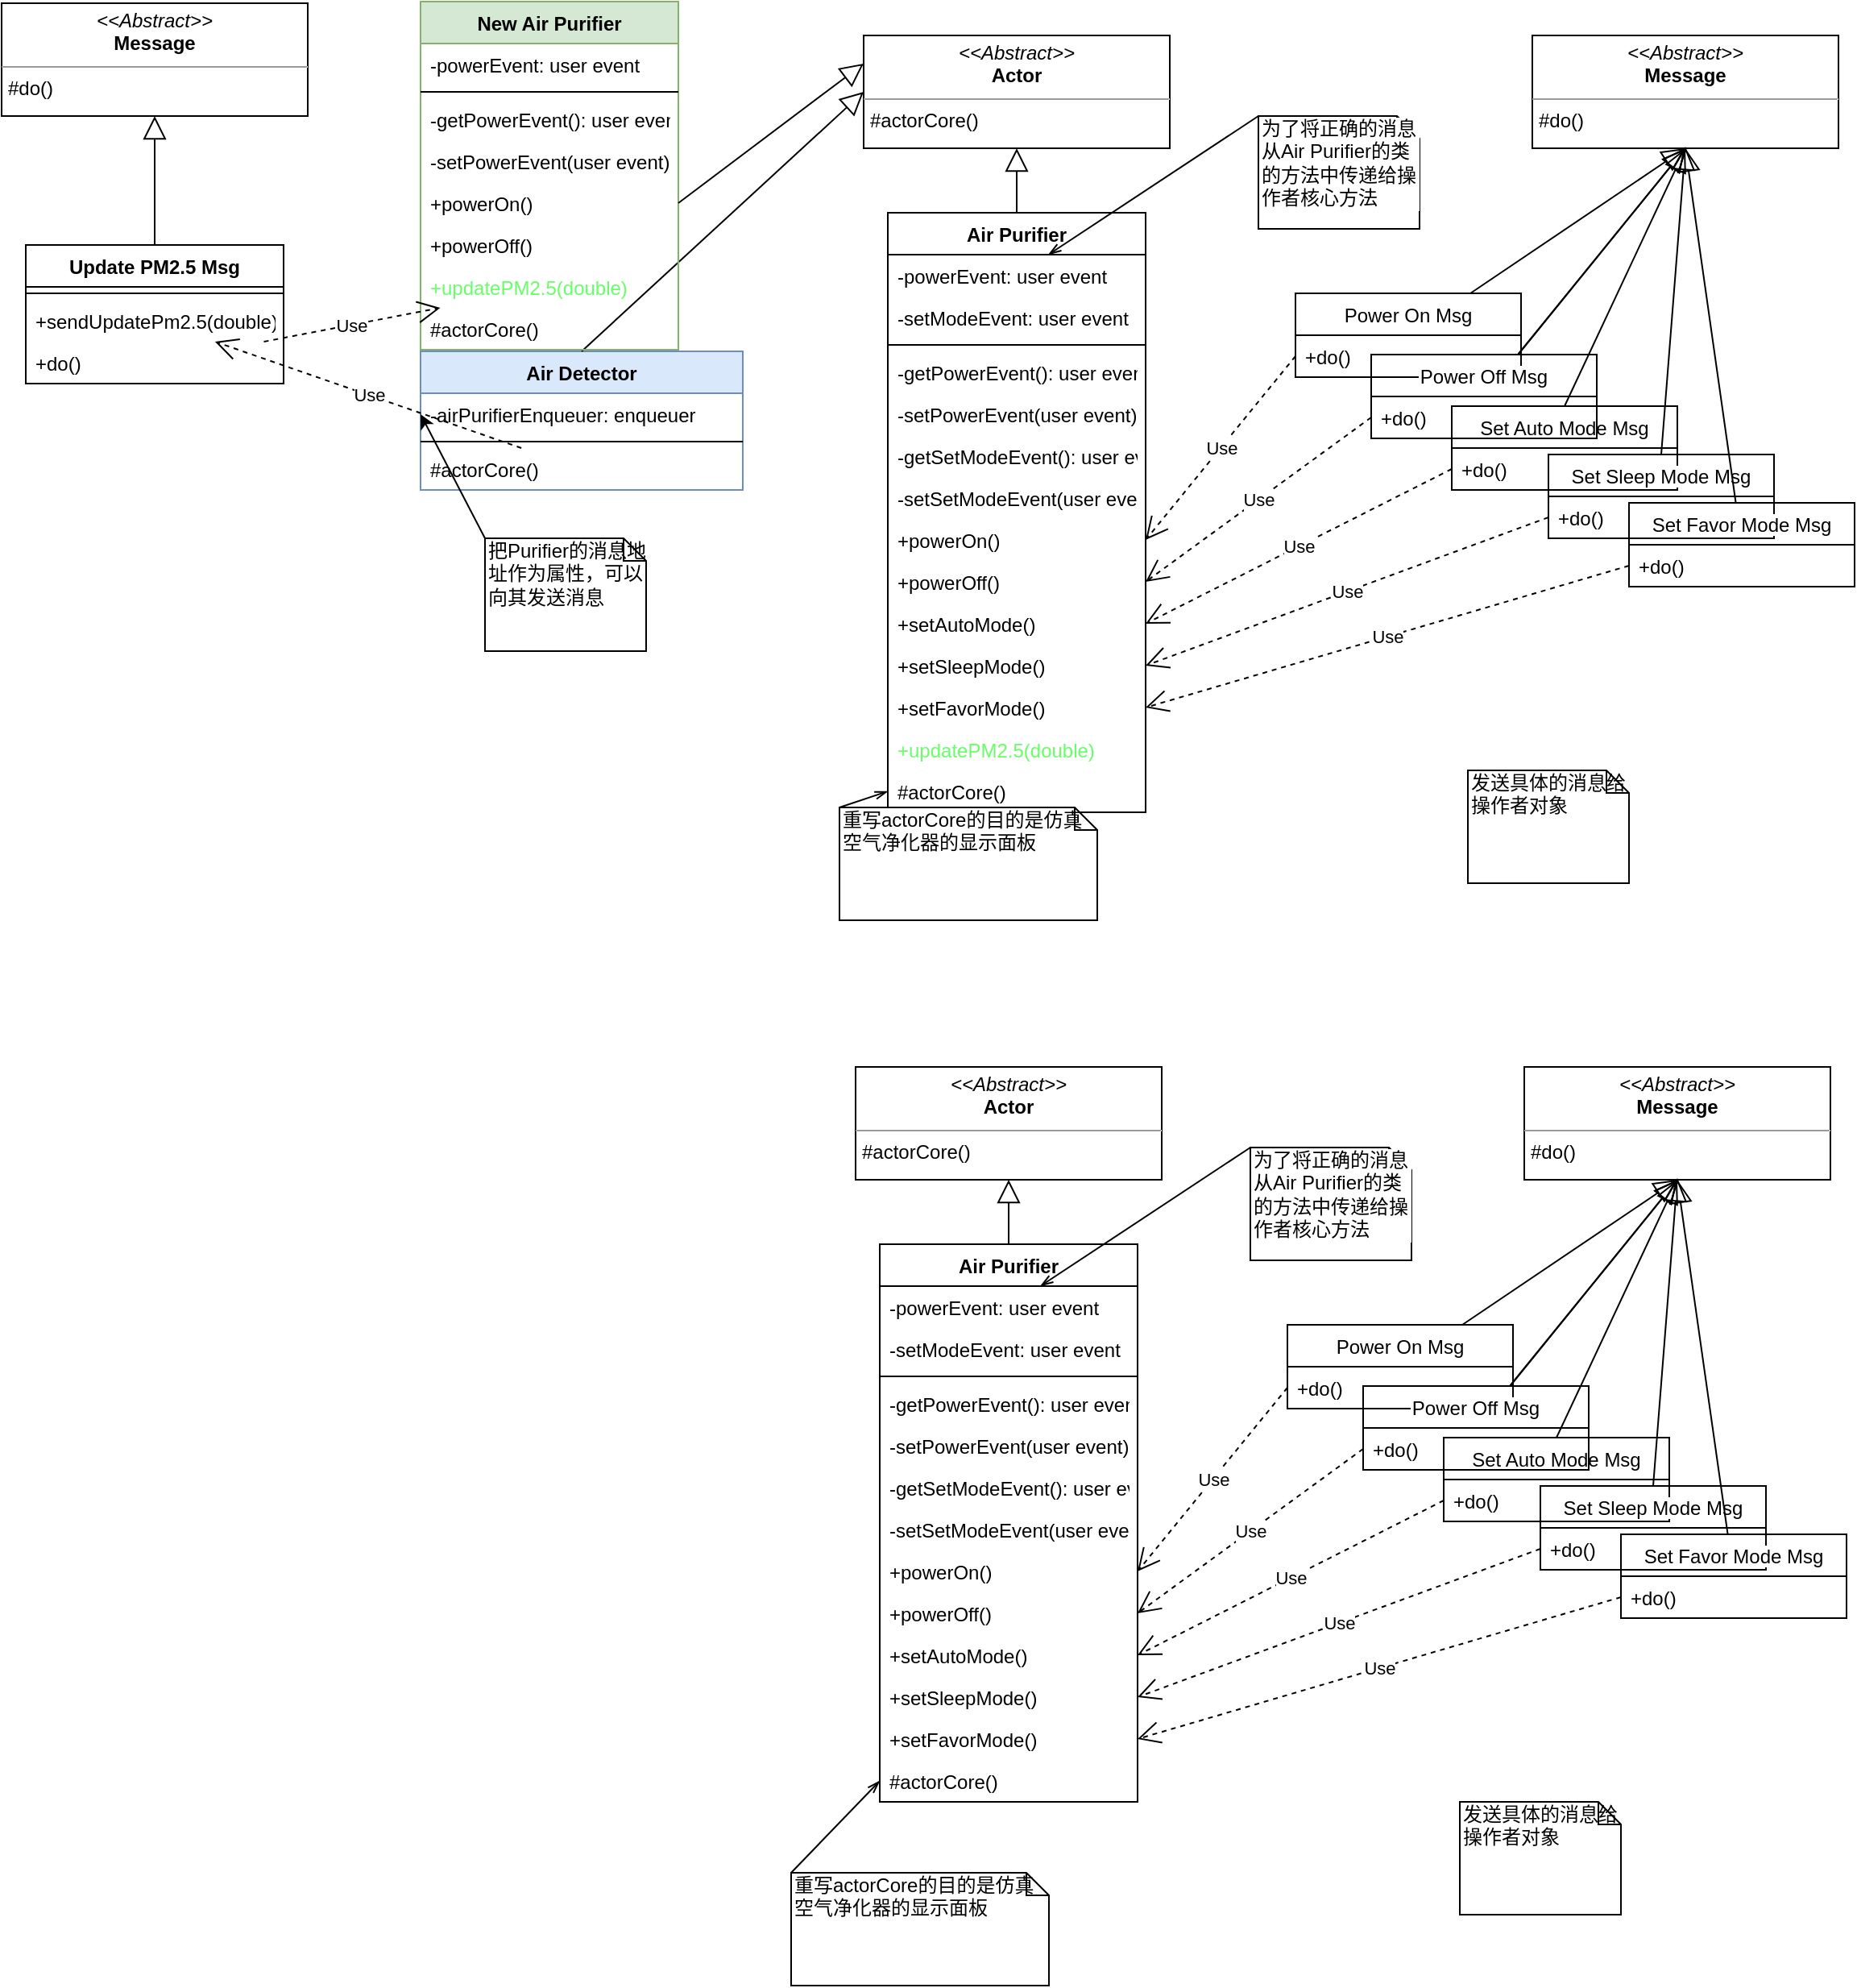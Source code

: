 <mxfile version="12.5.4" type="github">
  <diagram id="C5RBs43oDa-KdzZeNtuy" name="Page-1">
    <mxGraphModel dx="1617" dy="496" grid="1" gridSize="10" guides="1" tooltips="1" connect="1" arrows="1" fold="1" page="1" pageScale="1" pageWidth="827" pageHeight="1169" math="0" shadow="0">
      <root>
        <mxCell id="WIyWlLk6GJQsqaUBKTNV-0"/>
        <mxCell id="WIyWlLk6GJQsqaUBKTNV-1" parent="WIyWlLk6GJQsqaUBKTNV-0"/>
        <mxCell id="om_yYVR5NfVvwRHEm9NU-16" value="Air Purifier" style="swimlane;fontStyle=1;align=center;verticalAlign=top;childLayout=stackLayout;horizontal=1;startSize=26;horizontalStack=0;resizeParent=1;resizeParentMax=0;resizeLast=0;collapsible=1;marginBottom=0;" parent="WIyWlLk6GJQsqaUBKTNV-1" vertex="1">
          <mxGeometry x="90" y="180" width="160" height="372" as="geometry"/>
        </mxCell>
        <mxCell id="om_yYVR5NfVvwRHEm9NU-43" value="-powerEvent: user event" style="text;strokeColor=none;fillColor=none;align=left;verticalAlign=top;spacingLeft=4;spacingRight=4;overflow=hidden;rotatable=0;points=[[0,0.5],[1,0.5]];portConstraint=eastwest;" parent="om_yYVR5NfVvwRHEm9NU-16" vertex="1">
          <mxGeometry y="26" width="160" height="26" as="geometry"/>
        </mxCell>
        <mxCell id="om_yYVR5NfVvwRHEm9NU-44" value="-setModeEvent: user event" style="text;strokeColor=none;fillColor=none;align=left;verticalAlign=top;spacingLeft=4;spacingRight=4;overflow=hidden;rotatable=0;points=[[0,0.5],[1,0.5]];portConstraint=eastwest;" parent="om_yYVR5NfVvwRHEm9NU-16" vertex="1">
          <mxGeometry y="52" width="160" height="26" as="geometry"/>
        </mxCell>
        <mxCell id="om_yYVR5NfVvwRHEm9NU-53" value="" style="line;strokeWidth=1;fillColor=none;align=left;verticalAlign=middle;spacingTop=-1;spacingLeft=3;spacingRight=3;rotatable=0;labelPosition=right;points=[];portConstraint=eastwest;labelBackgroundColor=#ffffff;" parent="om_yYVR5NfVvwRHEm9NU-16" vertex="1">
          <mxGeometry y="78" width="160" height="8" as="geometry"/>
        </mxCell>
        <mxCell id="om_yYVR5NfVvwRHEm9NU-57" value="-getPowerEvent(): user event" style="text;strokeColor=none;fillColor=none;align=left;verticalAlign=top;spacingLeft=4;spacingRight=4;overflow=hidden;rotatable=0;points=[[0,0.5],[1,0.5]];portConstraint=eastwest;labelBackgroundColor=#ffffff;" parent="om_yYVR5NfVvwRHEm9NU-16" vertex="1">
          <mxGeometry y="86" width="160" height="26" as="geometry"/>
        </mxCell>
        <mxCell id="om_yYVR5NfVvwRHEm9NU-58" value="-setPowerEvent(user event)" style="text;strokeColor=none;fillColor=none;align=left;verticalAlign=top;spacingLeft=4;spacingRight=4;overflow=hidden;rotatable=0;points=[[0,0.5],[1,0.5]];portConstraint=eastwest;labelBackgroundColor=#ffffff;" parent="om_yYVR5NfVvwRHEm9NU-16" vertex="1">
          <mxGeometry y="112" width="160" height="26" as="geometry"/>
        </mxCell>
        <mxCell id="om_yYVR5NfVvwRHEm9NU-59" value="-getSetModeEvent(): user event" style="text;strokeColor=none;fillColor=none;align=left;verticalAlign=top;spacingLeft=4;spacingRight=4;overflow=hidden;rotatable=0;points=[[0,0.5],[1,0.5]];portConstraint=eastwest;labelBackgroundColor=#ffffff;" parent="om_yYVR5NfVvwRHEm9NU-16" vertex="1">
          <mxGeometry y="138" width="160" height="26" as="geometry"/>
        </mxCell>
        <mxCell id="om_yYVR5NfVvwRHEm9NU-60" value="-setSetModeEvent(user event)" style="text;strokeColor=none;fillColor=none;align=left;verticalAlign=top;spacingLeft=4;spacingRight=4;overflow=hidden;rotatable=0;points=[[0,0.5],[1,0.5]];portConstraint=eastwest;labelBackgroundColor=#ffffff;" parent="om_yYVR5NfVvwRHEm9NU-16" vertex="1">
          <mxGeometry y="164" width="160" height="26" as="geometry"/>
        </mxCell>
        <mxCell id="om_yYVR5NfVvwRHEm9NU-19" value="+powerOn()" style="text;strokeColor=none;fillColor=none;align=left;verticalAlign=top;spacingLeft=4;spacingRight=4;overflow=hidden;rotatable=0;points=[[0,0.5],[1,0.5]];portConstraint=eastwest;" parent="om_yYVR5NfVvwRHEm9NU-16" vertex="1">
          <mxGeometry y="190" width="160" height="26" as="geometry"/>
        </mxCell>
        <mxCell id="om_yYVR5NfVvwRHEm9NU-21" value="+powerOff()" style="text;strokeColor=none;fillColor=none;align=left;verticalAlign=top;spacingLeft=4;spacingRight=4;overflow=hidden;rotatable=0;points=[[0,0.5],[1,0.5]];portConstraint=eastwest;" parent="om_yYVR5NfVvwRHEm9NU-16" vertex="1">
          <mxGeometry y="216" width="160" height="26" as="geometry"/>
        </mxCell>
        <mxCell id="om_yYVR5NfVvwRHEm9NU-22" value="+setAutoMode()" style="text;strokeColor=none;fillColor=none;align=left;verticalAlign=top;spacingLeft=4;spacingRight=4;overflow=hidden;rotatable=0;points=[[0,0.5],[1,0.5]];portConstraint=eastwest;" parent="om_yYVR5NfVvwRHEm9NU-16" vertex="1">
          <mxGeometry y="242" width="160" height="26" as="geometry"/>
        </mxCell>
        <mxCell id="om_yYVR5NfVvwRHEm9NU-23" value="+setSleepMode()" style="text;strokeColor=none;fillColor=none;align=left;verticalAlign=top;spacingLeft=4;spacingRight=4;overflow=hidden;rotatable=0;points=[[0,0.5],[1,0.5]];portConstraint=eastwest;" parent="om_yYVR5NfVvwRHEm9NU-16" vertex="1">
          <mxGeometry y="268" width="160" height="26" as="geometry"/>
        </mxCell>
        <mxCell id="om_yYVR5NfVvwRHEm9NU-24" value="+setFavorMode()" style="text;strokeColor=none;fillColor=none;align=left;verticalAlign=top;spacingLeft=4;spacingRight=4;overflow=hidden;rotatable=0;points=[[0,0.5],[1,0.5]];portConstraint=eastwest;" parent="om_yYVR5NfVvwRHEm9NU-16" vertex="1">
          <mxGeometry y="294" width="160" height="26" as="geometry"/>
        </mxCell>
        <mxCell id="eE9t7E2cvp2Emfnvf7xz-49" value="+updatePM2.5(double)" style="text;strokeColor=none;fillColor=none;align=left;verticalAlign=top;spacingLeft=4;spacingRight=4;overflow=hidden;rotatable=0;points=[[0,0.5],[1,0.5]];portConstraint=eastwest;fontColor=#66FF66;" parent="om_yYVR5NfVvwRHEm9NU-16" vertex="1">
          <mxGeometry y="320" width="160" height="26" as="geometry"/>
        </mxCell>
        <mxCell id="om_yYVR5NfVvwRHEm9NU-32" value="#actorCore()" style="text;strokeColor=none;fillColor=none;align=left;verticalAlign=top;spacingLeft=4;spacingRight=4;overflow=hidden;rotatable=0;points=[[0,0.5],[1,0.5]];portConstraint=eastwest;" parent="om_yYVR5NfVvwRHEm9NU-16" vertex="1">
          <mxGeometry y="346" width="160" height="26" as="geometry"/>
        </mxCell>
        <mxCell id="om_yYVR5NfVvwRHEm9NU-25" value="&lt;p style=&quot;margin: 0px ; margin-top: 4px ; text-align: center&quot;&gt;&lt;i&gt;&amp;lt;&amp;lt;Abstract&amp;gt;&amp;gt;&lt;/i&gt;&lt;br&gt;&lt;b&gt;Actor&lt;/b&gt;&lt;/p&gt;&lt;hr size=&quot;1&quot;&gt;&lt;p style=&quot;margin: 0px ; margin-left: 4px&quot;&gt;#actorCore()&lt;/p&gt;" style="verticalAlign=top;align=left;overflow=fill;fontSize=12;fontFamily=Helvetica;html=1;" parent="WIyWlLk6GJQsqaUBKTNV-1" vertex="1">
          <mxGeometry x="75" y="70" width="190" height="70" as="geometry"/>
        </mxCell>
        <mxCell id="om_yYVR5NfVvwRHEm9NU-35" value="" style="endArrow=block;endFill=0;endSize=12;html=1;entryX=0.5;entryY=1;entryDx=0;entryDy=0;exitX=0.5;exitY=0;exitDx=0;exitDy=0;" parent="WIyWlLk6GJQsqaUBKTNV-1" source="om_yYVR5NfVvwRHEm9NU-16" target="om_yYVR5NfVvwRHEm9NU-25" edge="1">
          <mxGeometry width="160" relative="1" as="geometry">
            <mxPoint x="80" y="460" as="sourcePoint"/>
            <mxPoint x="240" y="460" as="targetPoint"/>
          </mxGeometry>
        </mxCell>
        <mxCell id="om_yYVR5NfVvwRHEm9NU-42" style="rounded=0;orthogonalLoop=1;jettySize=auto;html=1;exitX=0;exitY=0;exitDx=0;exitDy=0;exitPerimeter=0;endArrow=openThin;endFill=0;entryX=0;entryY=0.5;entryDx=0;entryDy=0;" parent="WIyWlLk6GJQsqaUBKTNV-1" source="om_yYVR5NfVvwRHEm9NU-39" target="om_yYVR5NfVvwRHEm9NU-32" edge="1">
          <mxGeometry relative="1" as="geometry"/>
        </mxCell>
        <mxCell id="om_yYVR5NfVvwRHEm9NU-39" value="重写actorCore的目的是仿真空气净化器的显示面板" style="shape=note;whiteSpace=wrap;html=1;size=14;verticalAlign=top;align=left;spacingTop=-6;" parent="WIyWlLk6GJQsqaUBKTNV-1" vertex="1">
          <mxGeometry x="60" y="549" width="160" height="70" as="geometry"/>
        </mxCell>
        <mxCell id="om_yYVR5NfVvwRHEm9NU-55" style="edgeStyle=none;rounded=0;orthogonalLoop=1;jettySize=auto;html=1;exitX=0;exitY=0;exitDx=0;exitDy=0;exitPerimeter=0;endArrow=openThin;endFill=0;" parent="WIyWlLk6GJQsqaUBKTNV-1" source="om_yYVR5NfVvwRHEm9NU-54" target="om_yYVR5NfVvwRHEm9NU-43" edge="1">
          <mxGeometry relative="1" as="geometry"/>
        </mxCell>
        <mxCell id="om_yYVR5NfVvwRHEm9NU-54" value="为了将正确的消息从Air Purifier的类的方法中传递给操作者核心方法" style="shape=note;whiteSpace=wrap;html=1;size=14;verticalAlign=top;align=left;spacingTop=-6;labelBackgroundColor=#ffffff;strokeWidth=1;fillColor=none;" parent="WIyWlLk6GJQsqaUBKTNV-1" vertex="1">
          <mxGeometry x="320" y="120" width="100" height="70" as="geometry"/>
        </mxCell>
        <mxCell id="om_yYVR5NfVvwRHEm9NU-56" value="&lt;p style=&quot;margin: 0px ; margin-top: 4px ; text-align: center&quot;&gt;&lt;i&gt;&amp;lt;&amp;lt;Abstract&amp;gt;&amp;gt;&lt;/i&gt;&lt;br&gt;&lt;b&gt;Message&lt;/b&gt;&lt;/p&gt;&lt;hr size=&quot;1&quot;&gt;&lt;p style=&quot;margin: 0px ; margin-left: 4px&quot;&gt;#do()&lt;/p&gt;" style="verticalAlign=top;align=left;overflow=fill;fontSize=12;fontFamily=Helvetica;html=1;" parent="WIyWlLk6GJQsqaUBKTNV-1" vertex="1">
          <mxGeometry x="490" y="70" width="190" height="70" as="geometry"/>
        </mxCell>
        <mxCell id="om_yYVR5NfVvwRHEm9NU-61" value="Power On Msg" style="swimlane;fontStyle=0;childLayout=stackLayout;horizontal=1;startSize=26;fillColor=none;horizontalStack=0;resizeParent=1;resizeParentMax=0;resizeLast=0;collapsible=1;marginBottom=0;labelBackgroundColor=#ffffff;strokeWidth=1;align=center;" parent="WIyWlLk6GJQsqaUBKTNV-1" vertex="1">
          <mxGeometry x="343" y="230" width="140" height="52" as="geometry"/>
        </mxCell>
        <mxCell id="om_yYVR5NfVvwRHEm9NU-63" value="+do()" style="text;strokeColor=none;fillColor=none;align=left;verticalAlign=top;spacingLeft=4;spacingRight=4;overflow=hidden;rotatable=0;points=[[0,0.5],[1,0.5]];portConstraint=eastwest;" parent="om_yYVR5NfVvwRHEm9NU-61" vertex="1">
          <mxGeometry y="26" width="140" height="26" as="geometry"/>
        </mxCell>
        <mxCell id="om_yYVR5NfVvwRHEm9NU-67" value="Set Auto Mode Msg" style="swimlane;fontStyle=0;childLayout=stackLayout;horizontal=1;startSize=26;fillColor=none;horizontalStack=0;resizeParent=1;resizeParentMax=0;resizeLast=0;collapsible=1;marginBottom=0;labelBackgroundColor=#ffffff;strokeWidth=1;align=center;" parent="WIyWlLk6GJQsqaUBKTNV-1" vertex="1">
          <mxGeometry x="440" y="300" width="140" height="52" as="geometry"/>
        </mxCell>
        <mxCell id="om_yYVR5NfVvwRHEm9NU-68" value="+do()" style="text;strokeColor=none;fillColor=none;align=left;verticalAlign=top;spacingLeft=4;spacingRight=4;overflow=hidden;rotatable=0;points=[[0,0.5],[1,0.5]];portConstraint=eastwest;" parent="om_yYVR5NfVvwRHEm9NU-67" vertex="1">
          <mxGeometry y="26" width="140" height="26" as="geometry"/>
        </mxCell>
        <mxCell id="om_yYVR5NfVvwRHEm9NU-69" value="Set Sleep Mode Msg" style="swimlane;fontStyle=0;childLayout=stackLayout;horizontal=1;startSize=26;fillColor=none;horizontalStack=0;resizeParent=1;resizeParentMax=0;resizeLast=0;collapsible=1;marginBottom=0;labelBackgroundColor=#ffffff;strokeWidth=1;align=center;" parent="WIyWlLk6GJQsqaUBKTNV-1" vertex="1">
          <mxGeometry x="500" y="330" width="140" height="52" as="geometry"/>
        </mxCell>
        <mxCell id="om_yYVR5NfVvwRHEm9NU-70" value="+do()" style="text;strokeColor=none;fillColor=none;align=left;verticalAlign=top;spacingLeft=4;spacingRight=4;overflow=hidden;rotatable=0;points=[[0,0.5],[1,0.5]];portConstraint=eastwest;" parent="om_yYVR5NfVvwRHEm9NU-69" vertex="1">
          <mxGeometry y="26" width="140" height="26" as="geometry"/>
        </mxCell>
        <mxCell id="om_yYVR5NfVvwRHEm9NU-71" value="Set Favor Mode Msg" style="swimlane;fontStyle=0;childLayout=stackLayout;horizontal=1;startSize=26;fillColor=none;horizontalStack=0;resizeParent=1;resizeParentMax=0;resizeLast=0;collapsible=1;marginBottom=0;labelBackgroundColor=#ffffff;strokeWidth=1;align=center;" parent="WIyWlLk6GJQsqaUBKTNV-1" vertex="1">
          <mxGeometry x="550" y="360" width="140" height="52" as="geometry"/>
        </mxCell>
        <mxCell id="om_yYVR5NfVvwRHEm9NU-72" value="+do()" style="text;strokeColor=none;fillColor=none;align=left;verticalAlign=top;spacingLeft=4;spacingRight=4;overflow=hidden;rotatable=0;points=[[0,0.5],[1,0.5]];portConstraint=eastwest;" parent="om_yYVR5NfVvwRHEm9NU-71" vertex="1">
          <mxGeometry y="26" width="140" height="26" as="geometry"/>
        </mxCell>
        <mxCell id="om_yYVR5NfVvwRHEm9NU-74" value="" style="endArrow=block;endFill=0;endSize=12;html=1;entryX=0.5;entryY=1;entryDx=0;entryDy=0;" parent="WIyWlLk6GJQsqaUBKTNV-1" source="om_yYVR5NfVvwRHEm9NU-61" target="om_yYVR5NfVvwRHEm9NU-56" edge="1">
          <mxGeometry width="160" relative="1" as="geometry">
            <mxPoint x="330" y="460" as="sourcePoint"/>
            <mxPoint x="490" y="460" as="targetPoint"/>
          </mxGeometry>
        </mxCell>
        <mxCell id="om_yYVR5NfVvwRHEm9NU-76" value="" style="endArrow=block;endFill=0;endSize=12;html=1;entryX=0.5;entryY=1;entryDx=0;entryDy=0;" parent="WIyWlLk6GJQsqaUBKTNV-1" source="om_yYVR5NfVvwRHEm9NU-65" target="om_yYVR5NfVvwRHEm9NU-56" edge="1">
          <mxGeometry width="160" relative="1" as="geometry">
            <mxPoint x="630.002" y="230" as="sourcePoint"/>
            <mxPoint x="648.87" y="150" as="targetPoint"/>
          </mxGeometry>
        </mxCell>
        <mxCell id="om_yYVR5NfVvwRHEm9NU-77" value="" style="endArrow=block;endFill=0;endSize=12;html=1;entryX=0.5;entryY=1;entryDx=0;entryDy=0;exitX=0.5;exitY=0;exitDx=0;exitDy=0;" parent="WIyWlLk6GJQsqaUBKTNV-1" source="om_yYVR5NfVvwRHEm9NU-67" target="om_yYVR5NfVvwRHEm9NU-56" edge="1">
          <mxGeometry width="160" relative="1" as="geometry">
            <mxPoint x="680.002" y="260" as="sourcePoint"/>
            <mxPoint x="698.87" y="180" as="targetPoint"/>
          </mxGeometry>
        </mxCell>
        <mxCell id="om_yYVR5NfVvwRHEm9NU-78" value="" style="endArrow=block;endFill=0;endSize=12;html=1;exitX=0.5;exitY=0;exitDx=0;exitDy=0;" parent="WIyWlLk6GJQsqaUBKTNV-1" source="om_yYVR5NfVvwRHEm9NU-69" edge="1">
          <mxGeometry width="160" relative="1" as="geometry">
            <mxPoint x="710.002" y="286" as="sourcePoint"/>
            <mxPoint x="585" y="139" as="targetPoint"/>
          </mxGeometry>
        </mxCell>
        <mxCell id="om_yYVR5NfVvwRHEm9NU-79" value="" style="endArrow=block;endFill=0;endSize=12;html=1;entryX=0.5;entryY=1;entryDx=0;entryDy=0;" parent="WIyWlLk6GJQsqaUBKTNV-1" source="om_yYVR5NfVvwRHEm9NU-65" target="om_yYVR5NfVvwRHEm9NU-56" edge="1">
          <mxGeometry width="160" relative="1" as="geometry">
            <mxPoint x="730.002" y="320" as="sourcePoint"/>
            <mxPoint x="748.87" y="240" as="targetPoint"/>
          </mxGeometry>
        </mxCell>
        <mxCell id="om_yYVR5NfVvwRHEm9NU-80" value="Use" style="endArrow=open;endSize=12;dashed=1;html=1;exitX=0;exitY=0.5;exitDx=0;exitDy=0;entryX=1;entryY=0.5;entryDx=0;entryDy=0;" parent="WIyWlLk6GJQsqaUBKTNV-1" source="om_yYVR5NfVvwRHEm9NU-63" target="om_yYVR5NfVvwRHEm9NU-19" edge="1">
          <mxGeometry width="160" relative="1" as="geometry">
            <mxPoint x="265" y="640" as="sourcePoint"/>
            <mxPoint x="425" y="640" as="targetPoint"/>
          </mxGeometry>
        </mxCell>
        <mxCell id="om_yYVR5NfVvwRHEm9NU-81" value="Use" style="endArrow=open;endSize=12;dashed=1;html=1;exitX=0;exitY=0.5;exitDx=0;exitDy=0;entryX=1;entryY=0.5;entryDx=0;entryDy=0;" parent="WIyWlLk6GJQsqaUBKTNV-1" source="om_yYVR5NfVvwRHEm9NU-70" target="om_yYVR5NfVvwRHEm9NU-23" edge="1">
          <mxGeometry width="160" relative="1" as="geometry">
            <mxPoint x="20" y="660" as="sourcePoint"/>
            <mxPoint x="180" y="660" as="targetPoint"/>
          </mxGeometry>
        </mxCell>
        <mxCell id="om_yYVR5NfVvwRHEm9NU-82" value="Use" style="endArrow=open;endSize=12;dashed=1;html=1;entryX=1;entryY=0.5;entryDx=0;entryDy=0;exitX=0;exitY=0.5;exitDx=0;exitDy=0;" parent="WIyWlLk6GJQsqaUBKTNV-1" source="om_yYVR5NfVvwRHEm9NU-68" target="om_yYVR5NfVvwRHEm9NU-22" edge="1">
          <mxGeometry width="160" relative="1" as="geometry">
            <mxPoint x="265" y="470" as="sourcePoint"/>
            <mxPoint x="425" y="470" as="targetPoint"/>
          </mxGeometry>
        </mxCell>
        <mxCell id="om_yYVR5NfVvwRHEm9NU-83" value="Use" style="endArrow=open;endSize=12;dashed=1;html=1;entryX=1;entryY=0.5;entryDx=0;entryDy=0;exitX=0;exitY=0.5;exitDx=0;exitDy=0;" parent="WIyWlLk6GJQsqaUBKTNV-1" source="om_yYVR5NfVvwRHEm9NU-66" target="om_yYVR5NfVvwRHEm9NU-21" edge="1">
          <mxGeometry width="160" relative="1" as="geometry">
            <mxPoint y="740" as="sourcePoint"/>
            <mxPoint x="160" y="740" as="targetPoint"/>
          </mxGeometry>
        </mxCell>
        <mxCell id="om_yYVR5NfVvwRHEm9NU-84" value="Use" style="endArrow=open;endSize=12;dashed=1;html=1;entryX=1;entryY=0.5;entryDx=0;entryDy=0;exitX=0;exitY=0.5;exitDx=0;exitDy=0;" parent="WIyWlLk6GJQsqaUBKTNV-1" source="om_yYVR5NfVvwRHEm9NU-72" target="om_yYVR5NfVvwRHEm9NU-24" edge="1">
          <mxGeometry width="160" relative="1" as="geometry">
            <mxPoint x="20" y="660" as="sourcePoint"/>
            <mxPoint x="180" y="660" as="targetPoint"/>
          </mxGeometry>
        </mxCell>
        <mxCell id="om_yYVR5NfVvwRHEm9NU-65" value="Power Off Msg" style="swimlane;fontStyle=0;childLayout=stackLayout;horizontal=1;startSize=26;fillColor=none;horizontalStack=0;resizeParent=1;resizeParentMax=0;resizeLast=0;collapsible=1;marginBottom=0;labelBackgroundColor=#ffffff;strokeWidth=1;align=center;" parent="WIyWlLk6GJQsqaUBKTNV-1" vertex="1">
          <mxGeometry x="390" y="268" width="140" height="52" as="geometry"/>
        </mxCell>
        <mxCell id="om_yYVR5NfVvwRHEm9NU-66" value="+do()" style="text;strokeColor=none;fillColor=none;align=left;verticalAlign=top;spacingLeft=4;spacingRight=4;overflow=hidden;rotatable=0;points=[[0,0.5],[1,0.5]];portConstraint=eastwest;" parent="om_yYVR5NfVvwRHEm9NU-65" vertex="1">
          <mxGeometry y="26" width="140" height="26" as="geometry"/>
        </mxCell>
        <mxCell id="om_yYVR5NfVvwRHEm9NU-85" value="" style="endArrow=block;endFill=0;endSize=12;html=1;entryX=0.5;entryY=1;entryDx=0;entryDy=0;" parent="WIyWlLk6GJQsqaUBKTNV-1" source="om_yYVR5NfVvwRHEm9NU-71" target="om_yYVR5NfVvwRHEm9NU-56" edge="1">
          <mxGeometry width="160" relative="1" as="geometry">
            <mxPoint x="664.275" y="500" as="sourcePoint"/>
            <mxPoint x="585" y="140" as="targetPoint"/>
          </mxGeometry>
        </mxCell>
        <mxCell id="eE9t7E2cvp2Emfnvf7xz-0" value="发送具体的消息给操作者对象" style="shape=note;whiteSpace=wrap;html=1;size=14;verticalAlign=top;align=left;spacingTop=-6;" parent="WIyWlLk6GJQsqaUBKTNV-1" vertex="1">
          <mxGeometry x="450" y="526" width="100" height="70" as="geometry"/>
        </mxCell>
        <mxCell id="eE9t7E2cvp2Emfnvf7xz-1" value="Air Detector" style="swimlane;fontStyle=1;align=center;verticalAlign=top;childLayout=stackLayout;horizontal=1;startSize=26;horizontalStack=0;resizeParent=1;resizeParentMax=0;resizeLast=0;collapsible=1;marginBottom=0;fillColor=#dae8fc;strokeColor=#6c8ebf;" parent="WIyWlLk6GJQsqaUBKTNV-1" vertex="1">
          <mxGeometry x="-200" y="266" width="200" height="86" as="geometry"/>
        </mxCell>
        <mxCell id="JhUa_GWnJGpk6N6s8C7d-0" value="-airPurifierEnqueuer: enqueuer" style="text;strokeColor=none;fillColor=none;align=left;verticalAlign=top;spacingLeft=4;spacingRight=4;overflow=hidden;rotatable=0;points=[[0,0.5],[1,0.5]];portConstraint=eastwest;" parent="eE9t7E2cvp2Emfnvf7xz-1" vertex="1">
          <mxGeometry y="26" width="200" height="26" as="geometry"/>
        </mxCell>
        <mxCell id="eE9t7E2cvp2Emfnvf7xz-3" value="" style="line;strokeWidth=1;fillColor=none;align=left;verticalAlign=middle;spacingTop=-1;spacingLeft=3;spacingRight=3;rotatable=0;labelPosition=right;points=[];portConstraint=eastwest;" parent="eE9t7E2cvp2Emfnvf7xz-1" vertex="1">
          <mxGeometry y="52" width="200" height="8" as="geometry"/>
        </mxCell>
        <mxCell id="eE9t7E2cvp2Emfnvf7xz-4" value="#actorCore()" style="text;strokeColor=none;fillColor=none;align=left;verticalAlign=top;spacingLeft=4;spacingRight=4;overflow=hidden;rotatable=0;points=[[0,0.5],[1,0.5]];portConstraint=eastwest;" parent="eE9t7E2cvp2Emfnvf7xz-1" vertex="1">
          <mxGeometry y="60" width="200" height="26" as="geometry"/>
        </mxCell>
        <mxCell id="eE9t7E2cvp2Emfnvf7xz-5" value="" style="endArrow=block;endFill=0;endSize=12;html=1;entryX=0;entryY=0.5;entryDx=0;entryDy=0;exitX=0.5;exitY=0;exitDx=0;exitDy=0;" parent="WIyWlLk6GJQsqaUBKTNV-1" source="eE9t7E2cvp2Emfnvf7xz-1" target="om_yYVR5NfVvwRHEm9NU-25" edge="1">
          <mxGeometry width="160" relative="1" as="geometry">
            <mxPoint x="-140" y="640" as="sourcePoint"/>
            <mxPoint x="20" y="640" as="targetPoint"/>
          </mxGeometry>
        </mxCell>
        <mxCell id="eE9t7E2cvp2Emfnvf7xz-6" value="Air Purifier" style="swimlane;fontStyle=1;align=center;verticalAlign=top;childLayout=stackLayout;horizontal=1;startSize=26;horizontalStack=0;resizeParent=1;resizeParentMax=0;resizeLast=0;collapsible=1;marginBottom=0;" parent="WIyWlLk6GJQsqaUBKTNV-1" vertex="1">
          <mxGeometry x="85" y="820" width="160" height="346" as="geometry"/>
        </mxCell>
        <mxCell id="eE9t7E2cvp2Emfnvf7xz-7" value="-powerEvent: user event" style="text;strokeColor=none;fillColor=none;align=left;verticalAlign=top;spacingLeft=4;spacingRight=4;overflow=hidden;rotatable=0;points=[[0,0.5],[1,0.5]];portConstraint=eastwest;" parent="eE9t7E2cvp2Emfnvf7xz-6" vertex="1">
          <mxGeometry y="26" width="160" height="26" as="geometry"/>
        </mxCell>
        <mxCell id="eE9t7E2cvp2Emfnvf7xz-8" value="-setModeEvent: user event" style="text;strokeColor=none;fillColor=none;align=left;verticalAlign=top;spacingLeft=4;spacingRight=4;overflow=hidden;rotatable=0;points=[[0,0.5],[1,0.5]];portConstraint=eastwest;" parent="eE9t7E2cvp2Emfnvf7xz-6" vertex="1">
          <mxGeometry y="52" width="160" height="26" as="geometry"/>
        </mxCell>
        <mxCell id="eE9t7E2cvp2Emfnvf7xz-9" value="" style="line;strokeWidth=1;fillColor=none;align=left;verticalAlign=middle;spacingTop=-1;spacingLeft=3;spacingRight=3;rotatable=0;labelPosition=right;points=[];portConstraint=eastwest;labelBackgroundColor=#ffffff;" parent="eE9t7E2cvp2Emfnvf7xz-6" vertex="1">
          <mxGeometry y="78" width="160" height="8" as="geometry"/>
        </mxCell>
        <mxCell id="eE9t7E2cvp2Emfnvf7xz-10" value="-getPowerEvent(): user event" style="text;strokeColor=none;fillColor=none;align=left;verticalAlign=top;spacingLeft=4;spacingRight=4;overflow=hidden;rotatable=0;points=[[0,0.5],[1,0.5]];portConstraint=eastwest;labelBackgroundColor=#ffffff;" parent="eE9t7E2cvp2Emfnvf7xz-6" vertex="1">
          <mxGeometry y="86" width="160" height="26" as="geometry"/>
        </mxCell>
        <mxCell id="eE9t7E2cvp2Emfnvf7xz-11" value="-setPowerEvent(user event)" style="text;strokeColor=none;fillColor=none;align=left;verticalAlign=top;spacingLeft=4;spacingRight=4;overflow=hidden;rotatable=0;points=[[0,0.5],[1,0.5]];portConstraint=eastwest;labelBackgroundColor=#ffffff;" parent="eE9t7E2cvp2Emfnvf7xz-6" vertex="1">
          <mxGeometry y="112" width="160" height="26" as="geometry"/>
        </mxCell>
        <mxCell id="eE9t7E2cvp2Emfnvf7xz-12" value="-getSetModeEvent(): user event" style="text;strokeColor=none;fillColor=none;align=left;verticalAlign=top;spacingLeft=4;spacingRight=4;overflow=hidden;rotatable=0;points=[[0,0.5],[1,0.5]];portConstraint=eastwest;labelBackgroundColor=#ffffff;" parent="eE9t7E2cvp2Emfnvf7xz-6" vertex="1">
          <mxGeometry y="138" width="160" height="26" as="geometry"/>
        </mxCell>
        <mxCell id="eE9t7E2cvp2Emfnvf7xz-13" value="-setSetModeEvent(user event)" style="text;strokeColor=none;fillColor=none;align=left;verticalAlign=top;spacingLeft=4;spacingRight=4;overflow=hidden;rotatable=0;points=[[0,0.5],[1,0.5]];portConstraint=eastwest;labelBackgroundColor=#ffffff;" parent="eE9t7E2cvp2Emfnvf7xz-6" vertex="1">
          <mxGeometry y="164" width="160" height="26" as="geometry"/>
        </mxCell>
        <mxCell id="eE9t7E2cvp2Emfnvf7xz-14" value="+powerOn()" style="text;strokeColor=none;fillColor=none;align=left;verticalAlign=top;spacingLeft=4;spacingRight=4;overflow=hidden;rotatable=0;points=[[0,0.5],[1,0.5]];portConstraint=eastwest;" parent="eE9t7E2cvp2Emfnvf7xz-6" vertex="1">
          <mxGeometry y="190" width="160" height="26" as="geometry"/>
        </mxCell>
        <mxCell id="eE9t7E2cvp2Emfnvf7xz-15" value="+powerOff()" style="text;strokeColor=none;fillColor=none;align=left;verticalAlign=top;spacingLeft=4;spacingRight=4;overflow=hidden;rotatable=0;points=[[0,0.5],[1,0.5]];portConstraint=eastwest;" parent="eE9t7E2cvp2Emfnvf7xz-6" vertex="1">
          <mxGeometry y="216" width="160" height="26" as="geometry"/>
        </mxCell>
        <mxCell id="eE9t7E2cvp2Emfnvf7xz-16" value="+setAutoMode()" style="text;strokeColor=none;fillColor=none;align=left;verticalAlign=top;spacingLeft=4;spacingRight=4;overflow=hidden;rotatable=0;points=[[0,0.5],[1,0.5]];portConstraint=eastwest;" parent="eE9t7E2cvp2Emfnvf7xz-6" vertex="1">
          <mxGeometry y="242" width="160" height="26" as="geometry"/>
        </mxCell>
        <mxCell id="eE9t7E2cvp2Emfnvf7xz-17" value="+setSleepMode()" style="text;strokeColor=none;fillColor=none;align=left;verticalAlign=top;spacingLeft=4;spacingRight=4;overflow=hidden;rotatable=0;points=[[0,0.5],[1,0.5]];portConstraint=eastwest;" parent="eE9t7E2cvp2Emfnvf7xz-6" vertex="1">
          <mxGeometry y="268" width="160" height="26" as="geometry"/>
        </mxCell>
        <mxCell id="eE9t7E2cvp2Emfnvf7xz-18" value="+setFavorMode()" style="text;strokeColor=none;fillColor=none;align=left;verticalAlign=top;spacingLeft=4;spacingRight=4;overflow=hidden;rotatable=0;points=[[0,0.5],[1,0.5]];portConstraint=eastwest;" parent="eE9t7E2cvp2Emfnvf7xz-6" vertex="1">
          <mxGeometry y="294" width="160" height="26" as="geometry"/>
        </mxCell>
        <mxCell id="eE9t7E2cvp2Emfnvf7xz-19" value="#actorCore()" style="text;strokeColor=none;fillColor=none;align=left;verticalAlign=top;spacingLeft=4;spacingRight=4;overflow=hidden;rotatable=0;points=[[0,0.5],[1,0.5]];portConstraint=eastwest;" parent="eE9t7E2cvp2Emfnvf7xz-6" vertex="1">
          <mxGeometry y="320" width="160" height="26" as="geometry"/>
        </mxCell>
        <mxCell id="eE9t7E2cvp2Emfnvf7xz-20" value="&lt;p style=&quot;margin: 0px ; margin-top: 4px ; text-align: center&quot;&gt;&lt;i&gt;&amp;lt;&amp;lt;Abstract&amp;gt;&amp;gt;&lt;/i&gt;&lt;br&gt;&lt;b&gt;Actor&lt;/b&gt;&lt;/p&gt;&lt;hr size=&quot;1&quot;&gt;&lt;p style=&quot;margin: 0px ; margin-left: 4px&quot;&gt;#actorCore()&lt;/p&gt;" style="verticalAlign=top;align=left;overflow=fill;fontSize=12;fontFamily=Helvetica;html=1;" parent="WIyWlLk6GJQsqaUBKTNV-1" vertex="1">
          <mxGeometry x="70" y="710" width="190" height="70" as="geometry"/>
        </mxCell>
        <mxCell id="eE9t7E2cvp2Emfnvf7xz-21" value="" style="endArrow=block;endFill=0;endSize=12;html=1;entryX=0.5;entryY=1;entryDx=0;entryDy=0;exitX=0.5;exitY=0;exitDx=0;exitDy=0;" parent="WIyWlLk6GJQsqaUBKTNV-1" source="eE9t7E2cvp2Emfnvf7xz-6" target="eE9t7E2cvp2Emfnvf7xz-20" edge="1">
          <mxGeometry width="160" relative="1" as="geometry">
            <mxPoint x="75" y="1100" as="sourcePoint"/>
            <mxPoint x="235" y="1100" as="targetPoint"/>
          </mxGeometry>
        </mxCell>
        <mxCell id="eE9t7E2cvp2Emfnvf7xz-22" style="rounded=0;orthogonalLoop=1;jettySize=auto;html=1;exitX=0;exitY=0;exitDx=0;exitDy=0;exitPerimeter=0;endArrow=openThin;endFill=0;entryX=0;entryY=0.5;entryDx=0;entryDy=0;" parent="WIyWlLk6GJQsqaUBKTNV-1" source="eE9t7E2cvp2Emfnvf7xz-23" target="eE9t7E2cvp2Emfnvf7xz-19" edge="1">
          <mxGeometry relative="1" as="geometry"/>
        </mxCell>
        <mxCell id="eE9t7E2cvp2Emfnvf7xz-23" value="重写actorCore的目的是仿真空气净化器的显示面板" style="shape=note;whiteSpace=wrap;html=1;size=14;verticalAlign=top;align=left;spacingTop=-6;" parent="WIyWlLk6GJQsqaUBKTNV-1" vertex="1">
          <mxGeometry x="30" y="1210" width="160" height="70" as="geometry"/>
        </mxCell>
        <mxCell id="eE9t7E2cvp2Emfnvf7xz-24" style="edgeStyle=none;rounded=0;orthogonalLoop=1;jettySize=auto;html=1;exitX=0;exitY=0;exitDx=0;exitDy=0;exitPerimeter=0;endArrow=openThin;endFill=0;" parent="WIyWlLk6GJQsqaUBKTNV-1" source="eE9t7E2cvp2Emfnvf7xz-25" target="eE9t7E2cvp2Emfnvf7xz-7" edge="1">
          <mxGeometry relative="1" as="geometry"/>
        </mxCell>
        <mxCell id="eE9t7E2cvp2Emfnvf7xz-25" value="为了将正确的消息从Air Purifier的类的方法中传递给操作者核心方法" style="shape=note;whiteSpace=wrap;html=1;size=14;verticalAlign=top;align=left;spacingTop=-6;labelBackgroundColor=#ffffff;strokeWidth=1;fillColor=none;" parent="WIyWlLk6GJQsqaUBKTNV-1" vertex="1">
          <mxGeometry x="315" y="760" width="100" height="70" as="geometry"/>
        </mxCell>
        <mxCell id="eE9t7E2cvp2Emfnvf7xz-26" value="&lt;p style=&quot;margin: 0px ; margin-top: 4px ; text-align: center&quot;&gt;&lt;i&gt;&amp;lt;&amp;lt;Abstract&amp;gt;&amp;gt;&lt;/i&gt;&lt;br&gt;&lt;b&gt;Message&lt;/b&gt;&lt;/p&gt;&lt;hr size=&quot;1&quot;&gt;&lt;p style=&quot;margin: 0px ; margin-left: 4px&quot;&gt;#do()&lt;/p&gt;" style="verticalAlign=top;align=left;overflow=fill;fontSize=12;fontFamily=Helvetica;html=1;" parent="WIyWlLk6GJQsqaUBKTNV-1" vertex="1">
          <mxGeometry x="485" y="710" width="190" height="70" as="geometry"/>
        </mxCell>
        <mxCell id="eE9t7E2cvp2Emfnvf7xz-27" value="Power On Msg" style="swimlane;fontStyle=0;childLayout=stackLayout;horizontal=1;startSize=26;fillColor=none;horizontalStack=0;resizeParent=1;resizeParentMax=0;resizeLast=0;collapsible=1;marginBottom=0;labelBackgroundColor=#ffffff;strokeWidth=1;align=center;" parent="WIyWlLk6GJQsqaUBKTNV-1" vertex="1">
          <mxGeometry x="338" y="870" width="140" height="52" as="geometry"/>
        </mxCell>
        <mxCell id="eE9t7E2cvp2Emfnvf7xz-28" value="+do()" style="text;strokeColor=none;fillColor=none;align=left;verticalAlign=top;spacingLeft=4;spacingRight=4;overflow=hidden;rotatable=0;points=[[0,0.5],[1,0.5]];portConstraint=eastwest;" parent="eE9t7E2cvp2Emfnvf7xz-27" vertex="1">
          <mxGeometry y="26" width="140" height="26" as="geometry"/>
        </mxCell>
        <mxCell id="eE9t7E2cvp2Emfnvf7xz-29" value="Set Auto Mode Msg" style="swimlane;fontStyle=0;childLayout=stackLayout;horizontal=1;startSize=26;fillColor=none;horizontalStack=0;resizeParent=1;resizeParentMax=0;resizeLast=0;collapsible=1;marginBottom=0;labelBackgroundColor=#ffffff;strokeWidth=1;align=center;" parent="WIyWlLk6GJQsqaUBKTNV-1" vertex="1">
          <mxGeometry x="435" y="940" width="140" height="52" as="geometry"/>
        </mxCell>
        <mxCell id="eE9t7E2cvp2Emfnvf7xz-30" value="+do()" style="text;strokeColor=none;fillColor=none;align=left;verticalAlign=top;spacingLeft=4;spacingRight=4;overflow=hidden;rotatable=0;points=[[0,0.5],[1,0.5]];portConstraint=eastwest;" parent="eE9t7E2cvp2Emfnvf7xz-29" vertex="1">
          <mxGeometry y="26" width="140" height="26" as="geometry"/>
        </mxCell>
        <mxCell id="eE9t7E2cvp2Emfnvf7xz-31" value="Set Sleep Mode Msg" style="swimlane;fontStyle=0;childLayout=stackLayout;horizontal=1;startSize=26;fillColor=none;horizontalStack=0;resizeParent=1;resizeParentMax=0;resizeLast=0;collapsible=1;marginBottom=0;labelBackgroundColor=#ffffff;strokeWidth=1;align=center;" parent="WIyWlLk6GJQsqaUBKTNV-1" vertex="1">
          <mxGeometry x="495" y="970" width="140" height="52" as="geometry"/>
        </mxCell>
        <mxCell id="eE9t7E2cvp2Emfnvf7xz-32" value="+do()" style="text;strokeColor=none;fillColor=none;align=left;verticalAlign=top;spacingLeft=4;spacingRight=4;overflow=hidden;rotatable=0;points=[[0,0.5],[1,0.5]];portConstraint=eastwest;" parent="eE9t7E2cvp2Emfnvf7xz-31" vertex="1">
          <mxGeometry y="26" width="140" height="26" as="geometry"/>
        </mxCell>
        <mxCell id="eE9t7E2cvp2Emfnvf7xz-33" value="Set Favor Mode Msg" style="swimlane;fontStyle=0;childLayout=stackLayout;horizontal=1;startSize=26;fillColor=none;horizontalStack=0;resizeParent=1;resizeParentMax=0;resizeLast=0;collapsible=1;marginBottom=0;labelBackgroundColor=#ffffff;strokeWidth=1;align=center;" parent="WIyWlLk6GJQsqaUBKTNV-1" vertex="1">
          <mxGeometry x="545" y="1000" width="140" height="52" as="geometry"/>
        </mxCell>
        <mxCell id="eE9t7E2cvp2Emfnvf7xz-34" value="+do()" style="text;strokeColor=none;fillColor=none;align=left;verticalAlign=top;spacingLeft=4;spacingRight=4;overflow=hidden;rotatable=0;points=[[0,0.5],[1,0.5]];portConstraint=eastwest;" parent="eE9t7E2cvp2Emfnvf7xz-33" vertex="1">
          <mxGeometry y="26" width="140" height="26" as="geometry"/>
        </mxCell>
        <mxCell id="eE9t7E2cvp2Emfnvf7xz-35" value="" style="endArrow=block;endFill=0;endSize=12;html=1;entryX=0.5;entryY=1;entryDx=0;entryDy=0;" parent="WIyWlLk6GJQsqaUBKTNV-1" source="eE9t7E2cvp2Emfnvf7xz-27" target="eE9t7E2cvp2Emfnvf7xz-26" edge="1">
          <mxGeometry width="160" relative="1" as="geometry">
            <mxPoint x="325" y="1100" as="sourcePoint"/>
            <mxPoint x="485" y="1100" as="targetPoint"/>
          </mxGeometry>
        </mxCell>
        <mxCell id="eE9t7E2cvp2Emfnvf7xz-36" value="" style="endArrow=block;endFill=0;endSize=12;html=1;entryX=0.5;entryY=1;entryDx=0;entryDy=0;" parent="WIyWlLk6GJQsqaUBKTNV-1" source="eE9t7E2cvp2Emfnvf7xz-45" target="eE9t7E2cvp2Emfnvf7xz-26" edge="1">
          <mxGeometry width="160" relative="1" as="geometry">
            <mxPoint x="625.002" y="870" as="sourcePoint"/>
            <mxPoint x="643.87" y="790" as="targetPoint"/>
          </mxGeometry>
        </mxCell>
        <mxCell id="eE9t7E2cvp2Emfnvf7xz-37" value="" style="endArrow=block;endFill=0;endSize=12;html=1;entryX=0.5;entryY=1;entryDx=0;entryDy=0;exitX=0.5;exitY=0;exitDx=0;exitDy=0;" parent="WIyWlLk6GJQsqaUBKTNV-1" source="eE9t7E2cvp2Emfnvf7xz-29" target="eE9t7E2cvp2Emfnvf7xz-26" edge="1">
          <mxGeometry width="160" relative="1" as="geometry">
            <mxPoint x="675.002" y="900" as="sourcePoint"/>
            <mxPoint x="693.87" y="820" as="targetPoint"/>
          </mxGeometry>
        </mxCell>
        <mxCell id="eE9t7E2cvp2Emfnvf7xz-38" value="" style="endArrow=block;endFill=0;endSize=12;html=1;exitX=0.5;exitY=0;exitDx=0;exitDy=0;" parent="WIyWlLk6GJQsqaUBKTNV-1" source="eE9t7E2cvp2Emfnvf7xz-31" edge="1">
          <mxGeometry width="160" relative="1" as="geometry">
            <mxPoint x="705.002" y="926" as="sourcePoint"/>
            <mxPoint x="580" y="779" as="targetPoint"/>
          </mxGeometry>
        </mxCell>
        <mxCell id="eE9t7E2cvp2Emfnvf7xz-39" value="" style="endArrow=block;endFill=0;endSize=12;html=1;entryX=0.5;entryY=1;entryDx=0;entryDy=0;" parent="WIyWlLk6GJQsqaUBKTNV-1" source="eE9t7E2cvp2Emfnvf7xz-45" target="eE9t7E2cvp2Emfnvf7xz-26" edge="1">
          <mxGeometry width="160" relative="1" as="geometry">
            <mxPoint x="725.002" y="960" as="sourcePoint"/>
            <mxPoint x="743.87" y="880" as="targetPoint"/>
          </mxGeometry>
        </mxCell>
        <mxCell id="eE9t7E2cvp2Emfnvf7xz-40" value="Use" style="endArrow=open;endSize=12;dashed=1;html=1;exitX=0;exitY=0.5;exitDx=0;exitDy=0;entryX=1;entryY=0.5;entryDx=0;entryDy=0;" parent="WIyWlLk6GJQsqaUBKTNV-1" source="eE9t7E2cvp2Emfnvf7xz-28" target="eE9t7E2cvp2Emfnvf7xz-14" edge="1">
          <mxGeometry width="160" relative="1" as="geometry">
            <mxPoint x="260" y="1280" as="sourcePoint"/>
            <mxPoint x="420" y="1280" as="targetPoint"/>
          </mxGeometry>
        </mxCell>
        <mxCell id="eE9t7E2cvp2Emfnvf7xz-41" value="Use" style="endArrow=open;endSize=12;dashed=1;html=1;exitX=0;exitY=0.5;exitDx=0;exitDy=0;entryX=1;entryY=0.5;entryDx=0;entryDy=0;" parent="WIyWlLk6GJQsqaUBKTNV-1" source="eE9t7E2cvp2Emfnvf7xz-32" target="eE9t7E2cvp2Emfnvf7xz-17" edge="1">
          <mxGeometry width="160" relative="1" as="geometry">
            <mxPoint x="15" y="1300" as="sourcePoint"/>
            <mxPoint x="175" y="1300" as="targetPoint"/>
          </mxGeometry>
        </mxCell>
        <mxCell id="eE9t7E2cvp2Emfnvf7xz-42" value="Use" style="endArrow=open;endSize=12;dashed=1;html=1;entryX=1;entryY=0.5;entryDx=0;entryDy=0;exitX=0;exitY=0.5;exitDx=0;exitDy=0;" parent="WIyWlLk6GJQsqaUBKTNV-1" source="eE9t7E2cvp2Emfnvf7xz-30" target="eE9t7E2cvp2Emfnvf7xz-16" edge="1">
          <mxGeometry width="160" relative="1" as="geometry">
            <mxPoint x="260" y="1110" as="sourcePoint"/>
            <mxPoint x="420" y="1110" as="targetPoint"/>
          </mxGeometry>
        </mxCell>
        <mxCell id="eE9t7E2cvp2Emfnvf7xz-43" value="Use" style="endArrow=open;endSize=12;dashed=1;html=1;entryX=1;entryY=0.5;entryDx=0;entryDy=0;exitX=0;exitY=0.5;exitDx=0;exitDy=0;" parent="WIyWlLk6GJQsqaUBKTNV-1" source="eE9t7E2cvp2Emfnvf7xz-46" target="eE9t7E2cvp2Emfnvf7xz-15" edge="1">
          <mxGeometry width="160" relative="1" as="geometry">
            <mxPoint x="-5" y="1380" as="sourcePoint"/>
            <mxPoint x="155" y="1380" as="targetPoint"/>
          </mxGeometry>
        </mxCell>
        <mxCell id="eE9t7E2cvp2Emfnvf7xz-44" value="Use" style="endArrow=open;endSize=12;dashed=1;html=1;entryX=1;entryY=0.5;entryDx=0;entryDy=0;exitX=0;exitY=0.5;exitDx=0;exitDy=0;" parent="WIyWlLk6GJQsqaUBKTNV-1" source="eE9t7E2cvp2Emfnvf7xz-34" target="eE9t7E2cvp2Emfnvf7xz-18" edge="1">
          <mxGeometry width="160" relative="1" as="geometry">
            <mxPoint x="15" y="1300" as="sourcePoint"/>
            <mxPoint x="175" y="1300" as="targetPoint"/>
          </mxGeometry>
        </mxCell>
        <mxCell id="eE9t7E2cvp2Emfnvf7xz-45" value="Power Off Msg" style="swimlane;fontStyle=0;childLayout=stackLayout;horizontal=1;startSize=26;fillColor=none;horizontalStack=0;resizeParent=1;resizeParentMax=0;resizeLast=0;collapsible=1;marginBottom=0;labelBackgroundColor=#ffffff;strokeWidth=1;align=center;" parent="WIyWlLk6GJQsqaUBKTNV-1" vertex="1">
          <mxGeometry x="385" y="908" width="140" height="52" as="geometry"/>
        </mxCell>
        <mxCell id="eE9t7E2cvp2Emfnvf7xz-46" value="+do()" style="text;strokeColor=none;fillColor=none;align=left;verticalAlign=top;spacingLeft=4;spacingRight=4;overflow=hidden;rotatable=0;points=[[0,0.5],[1,0.5]];portConstraint=eastwest;" parent="eE9t7E2cvp2Emfnvf7xz-45" vertex="1">
          <mxGeometry y="26" width="140" height="26" as="geometry"/>
        </mxCell>
        <mxCell id="eE9t7E2cvp2Emfnvf7xz-47" value="" style="endArrow=block;endFill=0;endSize=12;html=1;entryX=0.5;entryY=1;entryDx=0;entryDy=0;" parent="WIyWlLk6GJQsqaUBKTNV-1" source="eE9t7E2cvp2Emfnvf7xz-33" target="eE9t7E2cvp2Emfnvf7xz-26" edge="1">
          <mxGeometry width="160" relative="1" as="geometry">
            <mxPoint x="659.275" y="1140" as="sourcePoint"/>
            <mxPoint x="580" y="780" as="targetPoint"/>
          </mxGeometry>
        </mxCell>
        <mxCell id="eE9t7E2cvp2Emfnvf7xz-48" value="发送具体的消息给操作者对象" style="shape=note;whiteSpace=wrap;html=1;size=14;verticalAlign=top;align=left;spacingTop=-6;" parent="WIyWlLk6GJQsqaUBKTNV-1" vertex="1">
          <mxGeometry x="445" y="1166" width="100" height="70" as="geometry"/>
        </mxCell>
        <mxCell id="JhUa_GWnJGpk6N6s8C7d-2" style="rounded=0;orthogonalLoop=1;jettySize=auto;html=1;exitX=0;exitY=0;exitDx=0;exitDy=0;exitPerimeter=0;entryX=0;entryY=0.5;entryDx=0;entryDy=0;" parent="WIyWlLk6GJQsqaUBKTNV-1" source="JhUa_GWnJGpk6N6s8C7d-1" target="JhUa_GWnJGpk6N6s8C7d-0" edge="1">
          <mxGeometry relative="1" as="geometry"/>
        </mxCell>
        <mxCell id="JhUa_GWnJGpk6N6s8C7d-1" value="把Purifier的消息地址作为属性，可以向其发送消息" style="shape=note;whiteSpace=wrap;html=1;size=14;verticalAlign=top;align=left;spacingTop=-6;" parent="WIyWlLk6GJQsqaUBKTNV-1" vertex="1">
          <mxGeometry x="-160" y="382" width="100" height="70" as="geometry"/>
        </mxCell>
        <mxCell id="JhUa_GWnJGpk6N6s8C7d-3" value="New Air Purifier" style="swimlane;fontStyle=1;align=center;verticalAlign=top;childLayout=stackLayout;horizontal=1;startSize=26;horizontalStack=0;resizeParent=1;resizeParentMax=0;resizeLast=0;collapsible=1;marginBottom=0;fillColor=#d5e8d4;strokeColor=#82b366;" parent="WIyWlLk6GJQsqaUBKTNV-1" vertex="1">
          <mxGeometry x="-200" y="49" width="160" height="216" as="geometry"/>
        </mxCell>
        <mxCell id="JhUa_GWnJGpk6N6s8C7d-9" value="-powerEvent: user event" style="text;strokeColor=none;fillColor=none;align=left;verticalAlign=top;spacingLeft=4;spacingRight=4;overflow=hidden;rotatable=0;points=[[0,0.5],[1,0.5]];portConstraint=eastwest;" parent="JhUa_GWnJGpk6N6s8C7d-3" vertex="1">
          <mxGeometry y="26" width="160" height="26" as="geometry"/>
        </mxCell>
        <mxCell id="JhUa_GWnJGpk6N6s8C7d-5" value="" style="line;strokeWidth=1;fillColor=none;align=left;verticalAlign=middle;spacingTop=-1;spacingLeft=3;spacingRight=3;rotatable=0;labelPosition=right;points=[];portConstraint=eastwest;" parent="JhUa_GWnJGpk6N6s8C7d-3" vertex="1">
          <mxGeometry y="52" width="160" height="8" as="geometry"/>
        </mxCell>
        <mxCell id="JhUa_GWnJGpk6N6s8C7d-10" value="-getPowerEvent(): user event" style="text;strokeColor=none;fillColor=none;align=left;verticalAlign=top;spacingLeft=4;spacingRight=4;overflow=hidden;rotatable=0;points=[[0,0.5],[1,0.5]];portConstraint=eastwest;labelBackgroundColor=#ffffff;" parent="JhUa_GWnJGpk6N6s8C7d-3" vertex="1">
          <mxGeometry y="60" width="160" height="26" as="geometry"/>
        </mxCell>
        <mxCell id="JhUa_GWnJGpk6N6s8C7d-11" value="-setPowerEvent(user event)" style="text;strokeColor=none;fillColor=none;align=left;verticalAlign=top;spacingLeft=4;spacingRight=4;overflow=hidden;rotatable=0;points=[[0,0.5],[1,0.5]];portConstraint=eastwest;labelBackgroundColor=#ffffff;" parent="JhUa_GWnJGpk6N6s8C7d-3" vertex="1">
          <mxGeometry y="86" width="160" height="26" as="geometry"/>
        </mxCell>
        <mxCell id="JhUa_GWnJGpk6N6s8C7d-4" value="+powerOn()" style="text;strokeColor=none;fillColor=none;align=left;verticalAlign=top;spacingLeft=4;spacingRight=4;overflow=hidden;rotatable=0;points=[[0,0.5],[1,0.5]];portConstraint=eastwest;" parent="JhUa_GWnJGpk6N6s8C7d-3" vertex="1">
          <mxGeometry y="112" width="160" height="26" as="geometry"/>
        </mxCell>
        <mxCell id="JhUa_GWnJGpk6N6s8C7d-6" value="+powerOff()" style="text;strokeColor=none;fillColor=none;align=left;verticalAlign=top;spacingLeft=4;spacingRight=4;overflow=hidden;rotatable=0;points=[[0,0.5],[1,0.5]];portConstraint=eastwest;" parent="JhUa_GWnJGpk6N6s8C7d-3" vertex="1">
          <mxGeometry y="138" width="160" height="26" as="geometry"/>
        </mxCell>
        <mxCell id="ke-S40ZUvaBH5ExGB48V-0" value="+updatePM2.5(double)" style="text;strokeColor=none;fillColor=none;align=left;verticalAlign=top;spacingLeft=4;spacingRight=4;overflow=hidden;rotatable=0;points=[[0,0.5],[1,0.5]];portConstraint=eastwest;fontColor=#66FF66;" vertex="1" parent="JhUa_GWnJGpk6N6s8C7d-3">
          <mxGeometry y="164" width="160" height="26" as="geometry"/>
        </mxCell>
        <mxCell id="JhUa_GWnJGpk6N6s8C7d-7" value="#actorCore()" style="text;strokeColor=none;fillColor=none;align=left;verticalAlign=top;spacingLeft=4;spacingRight=4;overflow=hidden;rotatable=0;points=[[0,0.5],[1,0.5]];portConstraint=eastwest;" parent="JhUa_GWnJGpk6N6s8C7d-3" vertex="1">
          <mxGeometry y="190" width="160" height="26" as="geometry"/>
        </mxCell>
        <mxCell id="JhUa_GWnJGpk6N6s8C7d-8" value="" style="endArrow=block;endFill=0;endSize=12;html=1;exitX=1;exitY=0.5;exitDx=0;exitDy=0;entryX=0;entryY=0.25;entryDx=0;entryDy=0;" parent="WIyWlLk6GJQsqaUBKTNV-1" source="JhUa_GWnJGpk6N6s8C7d-4" target="om_yYVR5NfVvwRHEm9NU-25" edge="1">
          <mxGeometry width="160" relative="1" as="geometry">
            <mxPoint x="-70" y="105" as="sourcePoint"/>
            <mxPoint x="80" y="110" as="targetPoint"/>
          </mxGeometry>
        </mxCell>
        <mxCell id="ke-S40ZUvaBH5ExGB48V-2" value="&lt;p style=&quot;margin: 0px ; margin-top: 4px ; text-align: center&quot;&gt;&lt;i&gt;&amp;lt;&amp;lt;Abstract&amp;gt;&amp;gt;&lt;/i&gt;&lt;br&gt;&lt;b&gt;Message&lt;/b&gt;&lt;/p&gt;&lt;hr size=&quot;1&quot;&gt;&lt;p style=&quot;margin: 0px ; margin-left: 4px&quot;&gt;#do()&lt;/p&gt;" style="verticalAlign=top;align=left;overflow=fill;fontSize=12;fontFamily=Helvetica;html=1;" vertex="1" parent="WIyWlLk6GJQsqaUBKTNV-1">
          <mxGeometry x="-460" y="50" width="190" height="70" as="geometry"/>
        </mxCell>
        <mxCell id="ke-S40ZUvaBH5ExGB48V-7" value="Update PM2.5 Msg" style="swimlane;fontStyle=1;align=center;verticalAlign=top;childLayout=stackLayout;horizontal=1;startSize=26;horizontalStack=0;resizeParent=1;resizeParentMax=0;resizeLast=0;collapsible=1;marginBottom=0;" vertex="1" parent="WIyWlLk6GJQsqaUBKTNV-1">
          <mxGeometry x="-445" y="200" width="160" height="86" as="geometry"/>
        </mxCell>
        <mxCell id="ke-S40ZUvaBH5ExGB48V-9" value="" style="line;strokeWidth=1;fillColor=none;align=left;verticalAlign=middle;spacingTop=-1;spacingLeft=3;spacingRight=3;rotatable=0;labelPosition=right;points=[];portConstraint=eastwest;" vertex="1" parent="ke-S40ZUvaBH5ExGB48V-7">
          <mxGeometry y="26" width="160" height="8" as="geometry"/>
        </mxCell>
        <mxCell id="ke-S40ZUvaBH5ExGB48V-8" value="+sendUpdatePm2.5(double)" style="text;strokeColor=none;fillColor=none;align=left;verticalAlign=top;spacingLeft=4;spacingRight=4;overflow=hidden;rotatable=0;points=[[0,0.5],[1,0.5]];portConstraint=eastwest;" vertex="1" parent="ke-S40ZUvaBH5ExGB48V-7">
          <mxGeometry y="34" width="160" height="26" as="geometry"/>
        </mxCell>
        <mxCell id="ke-S40ZUvaBH5ExGB48V-10" value="+do()" style="text;strokeColor=none;fillColor=none;align=left;verticalAlign=top;spacingLeft=4;spacingRight=4;overflow=hidden;rotatable=0;points=[[0,0.5],[1,0.5]];portConstraint=eastwest;" vertex="1" parent="ke-S40ZUvaBH5ExGB48V-7">
          <mxGeometry y="60" width="160" height="26" as="geometry"/>
        </mxCell>
        <mxCell id="ke-S40ZUvaBH5ExGB48V-11" value="" style="endArrow=block;endFill=0;endSize=12;html=1;entryX=0.5;entryY=1;entryDx=0;entryDy=0;" edge="1" parent="WIyWlLk6GJQsqaUBKTNV-1" source="ke-S40ZUvaBH5ExGB48V-7" target="ke-S40ZUvaBH5ExGB48V-2">
          <mxGeometry width="160" relative="1" as="geometry">
            <mxPoint x="-410" y="198.25" as="sourcePoint"/>
            <mxPoint x="-295" y="111.75" as="targetPoint"/>
          </mxGeometry>
        </mxCell>
        <mxCell id="ke-S40ZUvaBH5ExGB48V-13" value="Use" style="endArrow=open;endSize=12;dashed=1;html=1;" edge="1" parent="WIyWlLk6GJQsqaUBKTNV-1" source="eE9t7E2cvp2Emfnvf7xz-4" target="ke-S40ZUvaBH5ExGB48V-8">
          <mxGeometry width="160" relative="1" as="geometry">
            <mxPoint x="-217" y="120" as="sourcePoint"/>
            <mxPoint x="-310" y="234" as="targetPoint"/>
          </mxGeometry>
        </mxCell>
        <mxCell id="ke-S40ZUvaBH5ExGB48V-14" value="Use" style="endArrow=open;endSize=12;dashed=1;html=1;" edge="1" parent="WIyWlLk6GJQsqaUBKTNV-1" source="ke-S40ZUvaBH5ExGB48V-10" target="ke-S40ZUvaBH5ExGB48V-0">
          <mxGeometry width="160" relative="1" as="geometry">
            <mxPoint x="-190" y="349" as="sourcePoint"/>
            <mxPoint x="-331.685" y="270" as="targetPoint"/>
          </mxGeometry>
        </mxCell>
      </root>
    </mxGraphModel>
  </diagram>
</mxfile>
